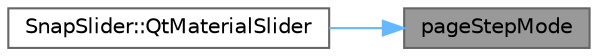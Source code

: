 digraph "pageStepMode"
{
 // LATEX_PDF_SIZE
  bgcolor="transparent";
  edge [fontname=Helvetica,fontsize=10,labelfontname=Helvetica,labelfontsize=10];
  node [fontname=Helvetica,fontsize=10,shape=box,height=0.2,width=0.4];
  rankdir="RL";
  Node1 [id="Node000001",label="pageStepMode",height=0.2,width=0.4,color="gray40", fillcolor="grey60", style="filled", fontcolor="black",tooltip="获取页面步进模式"];
  Node1 -> Node2 [id="edge1_Node000001_Node000002",dir="back",color="steelblue1",style="solid",tooltip=" "];
  Node2 [id="Node000002",label="SnapSlider::QtMaterialSlider",height=0.2,width=0.4,color="grey40", fillcolor="white", style="filled",URL="$class_snap_slider.html#aca4b3f4fc19f287254cfdc870bf82ead",tooltip="构造函数"];
}
